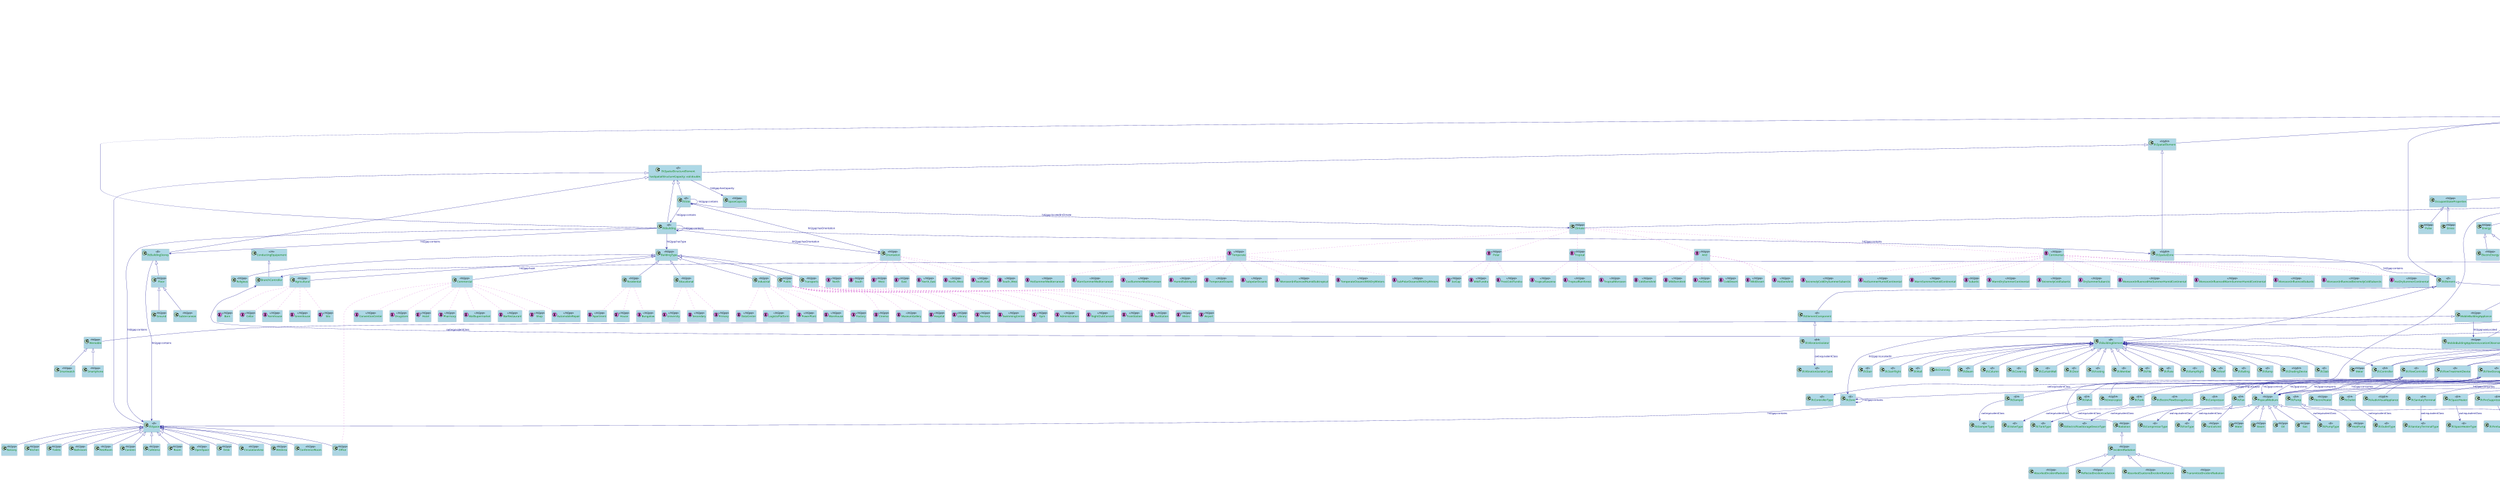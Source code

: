 @startuml

scale 0.1

skinparam class {
  ArrowColor DarkBlue
  ArrowFontColor DarkBlue
  BackgroundColor LightBlue
  BorderColor DarkGrey
}
skinparam dpi 300
skinparam stereotypeCBackgroundColor Wheat
skinparam classAttributeFontColor  Green

/'
 Definition of the classes referring the SSN-core part
'/
class System <<ssn>>
class Sensor <<ssn>>
class Observation <<ssn>>  {
  externalStorageID xsd:string
}

class MobileBuildingApplianceLocationObservation <<hit2gap>>
class MobileBuildingAppliance <<hit2gap>>
class FeatureOfInterest <<ssn>>
class Property <<ssn>>
class SensorOutput <<ssn>>
class ObservationValue <<ssn>>
class Instant <<time>>{
    time:inXSDDateTime [xsd:DateTime]
}
class DateTimeInterval <<time>>{
    time:inXSDDateTime [xsd:DateTime]
}
class Unit <<QUDT>>


/'
  Definition of the Geo-core part
'/
class _Feature <<geo>>
class _Geometry <<geo>>
class Point <<geo>>
class Polygon <<geo>>
class Hemisphere <<hit2gap>>
class Climate <<hit2gap>>
class Northerm <<(I,orchid),hit2gap>>
class Southern <<(I,orchid),hit2gap>>

class Tropical <<(I,orchid),hit2gap>>
class TropicalRainforest <<(I,orchid),hit2gap>>
class TropicalMonsoon <<(I,orchid),hit2gap>>
class TropicalSavanna <<(I,orchid),hit2gap>>

class Arid <<(I,orchid),hit2gap>>
class HotDesert <<(I,orchid),hit2gap>>
class ColdDesert <<(I,orchid),hit2gap>>
class MildDesert <<(I,orchid),hit2gap>>
class HotSemiArid <<(I,orchid),hit2gap>>
class ColdSemiArid <<(I,orchid),hit2gap>>
class MildSemiArid <<(I,orchid),hit2gap>>

class Temperate <<(I,orchid),hit2gap>>
class HumidSubtropical <<(I,orchid),hit2gap>>
class TemperateOceanic <<(I,orchid),hit2gap>>
class SubpolarOceanic <<(I,orchid),hit2gap>>
class MonsoonInfluencedHumidSubtropical <<(I,orchid),hit2gap>>
class TemperateOceanicWithDryWinters <<(I,orchid),hit2gap>>
class SubPolarOceanicWithDryWinters <<(I,orchid),hit2gap>>
class HotSummerMediterranean <<(I,orchid),hit2gap>>
class WarnSummerMediterranean <<(I,orchid),hit2gap>>
class CoolSummerMediterranean <<(I,orchid),hit2gap>>


class Continental <<(I,orchid),hit2gap>>
class HotSummerHumidContinental <<(I,orchid),hit2gap>>
class WarmSummerHumidContinental <<(I,orchid),hit2gap>>
class Subartic <<(I,orchid),hit2gap>>
class ExtremelyColdSubartic <<(I,orchid),hit2gap>>
class MonsoonInfluencedHotSummerHumidContinental <<(I,orchid),hit2gap>>
class MonsoonInfluencedWarmSummerHumidContinental <<(I,orchid),hit2gap>>
class MonsoonInfluencedSubartic <<(I,orchid),hit2gap>>
class MonsoonInfluencedExtremelyColdSubarctic <<(I,orchid),hit2gap>>
class HotDrySummerContinental <<(I,orchid),hit2gap>>  
class WarmDrySummerContinental <<(I,orchid),hit2gap>>  
class DrySummerSubarctic <<(I,orchid),hit2gap>>  
class ExtremelyColdDrySummerSubarctic <<(I,orchid),hit2gap>>  

class Polar <<(I,orchid),hit2gap>>
class MildTundra <<(I,orchid),hit2gap>>
class FrostColdTundra <<(I,orchid),hit2gap>>
class IceCap <<(I,orchid),hit2gap>>


/'
  Definition of the Feature of interest classes
'/
class BuildingAppliance <<hit2gap>>
class StaticBuildingAppliance <<hit2gap>>
class MobileBuildingAppliance <<hit2gap>>

class BuildingType <<hit2gap>>
class IfcBuilding <<ifc>>
class IfcElement <<ifc>>
class IfcSpatialElement <<h2gifc4>>

class IfcBuildingElement <<ifc>>
class IfcSpatialStructureElement <<ifc>>{
  hasSpatialStructureCapacity: xsd:double;
}

class IfcElementComponent <<ifc>>
class IfcDistributionControlElement <<ifc>>
class IfcDistributionFlowElement <<ifc>>
class IfcZone <<ifc>>
class IfcSpatialZone <<h2gifc4>>
class Orientation <<hit2gap>>

class North <<(I,orchid),hit2gap>>
class South <<(I,orchid),hit2gap>>
class West <<(I,orchid),hit2gap>>
class East <<(I,orchid),hit2gap>>
class North_East <<(I,orchid),hit2gap>>
class North_West <<(I,orchid),hit2gap>>
class South_East <<(I,orchid),hit2gap>>
class South_West <<(I,orchid),hit2gap>>


/'
  Building types class definition
'/
class Agricultural <<hit2gap>>
class Barn <<(I,orchid),hit2gap>>
class Cellar <<(I,orchid),hit2gap>>
class Farmhouse <<(I,orchid),hit2gap>>
class Greenhouse <<(I,orchid),hit2gap>>
class Silo <<(I,orchid),hit2gap>>

class Commercial <<hit2gap>>
class AutomobileRepair <<(I,orchid),hit2gap>>
class ConventionCenter <<(I,orchid),hit2gap>>
class Drugstore <<(I,orchid),hit2gap>>
class Hotel <<(I,orchid),hit2gap>>
class Pharmacy <<(I,orchid),hit2gap>>
class Office <<(I,orchid),hit2gap>>
class MallSupermarket <<(I,orchid),hit2gap>>
class BarRestaurant <<(I,orchid),hit2gap>>
class Shop <<(I,orchid),hit2gap>>

class Residential  <<hit2gap>>
class Apartment <<(I,orchid),hit2gap>>
class House <<(I,orchid),hit2gap>>
class Bungalow <<(I,orchid),hit2gap>>

class Educational <<hit2gap>>
class University <<(I,orchid),hit2gap>>
class Secondary <<(I,orchid),hit2gap>>
class Primary <<(I,orchid),hit2gap>>

class Industrial <<hit2gap>>
class Factory <<(I,orchid),hit2gap>>
class DataCenter <<(I,orchid),hit2gap>>
class LogisticPlatform <<(I,orchid),hit2gap>>
class PowerPlant <<(I,orchid),hit2gap>>
class Warehouse <<(I,orchid),hit2gap>>

class Religious <<hit2gap>>

class Public <<hit2gap>>
class Library <<(I,orchid),hit2gap>>
class Nursery <<(I,orchid),hit2gap>>
class SwimmingCenter <<(I,orchid),hit2gap>>
class Gym <<(I,orchid),hit2gap>>
class Administration <<(I,orchid),hit2gap>>
class NightClubConcert <<(I,orchid),hit2gap>>
class Cinema <<(I,orchid),hit2gap>>
class MuseumGallery <<(I,orchid),hit2gap>>
class Hospital <<(I,orchid),hit2gap>>

class Transports <<hit2gap>>
class Airport <<(I,orchid),hit2gap>>
class TrainStation <<(I,orchid),hit2gap>>
class BusStation <<(I,orchid),hit2gap>>
class Metro <<(I,orchid),hit2gap>>

/'
  Building Zones types definition
'/

class Room <<hit2gap>>
class Floor <<hit2gap>>
class OpenSpace <<hit2gap>>
class Desk <<hit2gap>>
class Subterranean <<hit2gap>>
class Ground <<hit2gap>>


/'
 Definition of Building Elements subclasses
'/

class IfcBeam <<ifc>>
class IfcColumn <<ifc>>
class IfcCovering <<ifc>>
class IfcCurtainWall <<ifc>>
class IfcDoor <<ifc>>
class IfcFooting <<ifc>>
class IfcMember <<ifc>>
class IfcPile <<ifc>>
class IfcPlate <<ifc>>
class IfcRailing <<ifc>>
class IfcRamp <<ifc>>
class IfcRampFlight <<ifc>>
class IfcRoof <<ifc>>
class IfcShadingDevice <<h2gifc4>>
class IfcSlab <<ifc>>
class IfcStair <<ifc>>
class IfcStairFlight <<ifc>>
class IfcWall <<ifc>>
class IfcWindow <<ifc>>
class IfcSpace <<ifc>>

/'
  Definition of the types of Sensors
'/

class IfcActuator <<ifc4>>
class IfcActuatorType <<ifc>>

class IfcAlarm <<ifc4>>
class IfcAlarmType <<ifc>>

class IfcController <<ifc4>>
class IfcControllerType <<ifc>>

class IfcFlowInstrument <<ifc4>>
class IfcFlowInstrumentType <<ifc>>

class IfcProtectiveDeviceTrippingUnit <<h2gifc4>>

class IfcSensor <<ifc4>>
class IfcSensorType <<ifc>>

class IfcUnitaryControlElement <<h2gifc4>>
class Meter <<hit2gap>>

/'
 Definition of Spaces  Types
'/

class Office <<hit2gap>>
class CirculationArea <<hit2gap>>
class WetArea <<hit2gap>>
class ConferenceRoom <<hit2gap>>
class Balcony <<hit2gap>>
class Kitchen <<hit2gap>>
class Toilets <<hit2gap>>
class Bathroom <<hit2gap>>
class RestRoom <<hit2gap>>
class Canteen <<hit2gap>>
class Cafeteria <<hit2gap>>

/'
 Definition of IfcWindows
'/

class WindowCoverings <<hit2gap>> 
class Curtains <<hit2gap>>
class Blinds <<hit2gap>>
class Shutters <<hit2gap>>
class Shades <<hit2gap>>

/'
  Definition of microgrid part
'/

class IfcSystem <<ifc>>
class Microgrid <<ontomg>>
class  Branch <<ontomg>>
class ESBranch <<ontomg>>
class DERBranch <<ontomg>>
class ELBranch <<ontomg>>
class InfraBranch <<ontomg>>

class BranchSwitch <<ontomg>>
class NonRenewableDERBranch <<ontomg>>
class RenewableDERBranch <<ontomg>>
class SolarPowerBranch <<ontomg>>
class WindPowerBranch <<ontomg>>
class Converter <<ontomg>>
class Inverter <<ontomg>>
class AcDcConverter <<ontomg>>
class WindTurbine <<ontomg>>
class SolarCell <<ontomg>>
class FuelCellBranch <<ontomg>>
class CHPPPowerBranch <<ontomg>>
class DieselGenerator <<ontomg>>
class MonophasicInverter <<ontomg>>
class TriphasicInverter <<ontomg>>

class ConductingEquipement <<cim>>
class RectifierInverter <<cim>>

class HydroPowerBranch <<hit2gap>>
class GeoThermalBranch <<hit2gap>>
class BiomassBranch <<hit2gap>>
class OilBranch <<hit2gap>>
class GasBranch <<hit2gap>>
class CoalBranch <<hit2gap>>
class NuclearBranch <<hit2gap>>

class IfcDistributionCircuit <<h2gifc4>>
class IfcDistributionSystem <<h2gifc4>>


/'
  Definition of DistributionFlow Element
'/

class ElectricElement <<hit2gap>>
class WereableElement <<hit2gap>>
class IfcDistributionChamberElement <<ifc>>
class IfcEnergyConversionDevice <<ifc>> {
  hasSetPoint xsd:boolean
}
class IfcFlowController <<ifc>>
class IfcFlowFitting <<ifc>>
class IfcFlowMovingDevice <<ifc>>
class IfcFlowTerminal <<ifc>>
class IfcFlowStorageDevice <<ifc>>
class IfcFlowTreatmentDevice <<ifc>>

/'
  Definition of the Energy Conversion Device
'/

class AirHandlingUnit <<hit2gap>>
class IfcBoiler <<ifc4>>
class IfcBoilerType <<ifc>>

class IfcChiller <<ifc4>>
class IfcChillerType <<ifc>>

class IfcCoil <<ifc4>>
class IfcCoilType <<ifc>>

class IfcBurner <<h2gifc4>>

class IfcEvaporativeCooler <<ifc4>>
class IfcEvaporativeCoolerType <<ifc>>

class IfcEngine <<h2gifc4>>
class WaterPlant <<hit2gap>>
class SteamPlant <<hit2gap>>

class IfcHeatExchanger <<ifc4>>
class IfcHeatExchangerType <<ifc>>

class IfcAirToAirHeatRecovery <<ifc4>>
class IfcAirToAirHeatRecoveryType <<ifc>>

class IfcHumidifier <<ifc4>>
class IfcHumidifierType <<ifc>>

class IfcEvaporator <<ifc4>>
class IfcEvaporatorType <<ifc>>

class ChilledBeams <<hit2gap>>

class IfcCoolingTower <<ifc4>>
class IfcCoolingTowerType <<ifc>>

class IfcCondenser <<ifc4>>
class IfcCondenserType <<ifc>>

class IfcTransformer <<ifc4>>
class IfcTransformerType <<ifc>>

class IfcElectricGenerator <<ifc4>>
class IfcElectricGeneratorType <<ifc>>

class IfcElectricMotor <<ifc4>>
class IfcElectricMotorType <<ifc>>

class IfcSolarDevice <<h2gifc4>>

class ElectricHeater <<hit2gap>>

class SOLARCOLLECTOR <<(I,orchid),h2gifc4>>
class SOLARPANEL <<(I,orchid),h2gifc4>>
class SOLARELECTRIC <<(I,orchid),hit2gap>>
class SOLARTHERMAL <<(I,orchid),hit2gap>>


/'
 Definition of the Element Component Devices
'/
class IfcVibrationIsolator <<ifc4>>
class IfcVibrationIsolatorType <<ifc>>

/'
 Definition of the Flow Terminal Devices
'/

class IfcSpaceHeater <<ifc4>>
class IfcSpaceHeaterType <<ifc>>

class IfcFireSuppressionTerminal <<ifc4>>
class IfcFireSuppressionTerminalType <<ifc>>

class IfcSanitaryTerminal <<ifc4>>
class IfcSanitaryTerminalType <<ifc>>

class IfcStackTerminal <<ifc4>>
class IfcStackTerminalType <<ifc>>

class IfcWasteTerminal <<ifc4>>
class IfcWasteTerminalType <<ifc>>

class IfcAudioVisualAppliance <<h2gifc4>>
class IfcCommunicationAppliance <<h2gifc4>>

class IfcElectricAppliance <<ifc4>>
class IfcElectricApplianceType <<ifc>>

class IfcLamp <<ifc4>>
class IfcLampType <<ifc>>

class IfcOutlet <<ifc4>>
class IfcOutletType <<ifc>>

class LampType <<hit2ga>>
class CentralLight  <<(I,orchid),hit2gap>>
class DeskLight  <<(I,orchid),hit2gap>>
class OutdoorlLight  <<(I,orchid),hit2gap>>

/'
 Definition of the Moving Devices
'/

class IfcCompressor <<ifc4>>
class IfcCompressorType <<ifc>>

class IfcFan <<ifc4>>
class IfcFanType <<ifc>>

class IfcPump <<ifc4>>
class IfcPumpType <<ifc>>

class FanCoilUnit <<hit2gap>>
class HeatPump <<hit2gap>>

/'
  Definition of the Flow Storage Device
'/

class IfcTank <<ifc4>>
class IfcTankType <<ifc>>

class IfcElectricFlowStorageDevice <<ifc4>>
class IfcElectricFlowStorageDeviceType <<ifc>>

/'
 Definition of the Flow Controller
'/
class IfcValve <<ifc4>>
class IfcValveType <<ifc>>

class IfcDamper <<ifc4>>
class IfcDamperType <<ifc>>

/'
 Definition of the Treatment Devices
'/
class IfcInterceptor <<h2gifc4>>

/'
 Definition of the Physical Medium
'/

class PhysicalMedium <<hit2gap>>
class Oil <<hit2gap>>
class Gas <<hit2gap>>
class Water <<hit2gap>>
class Air <<hit2gap>>
class Steam <<hit2gap>>
class Radiation <<hit2gap>>

/'
  Definition of building elements (systems)
'/

class Monitoring <<hit2gap>>
class Wereable <<hit2gap>>
class Smartwatch <<hit2gap>>
class Smartphone <<hit2gap>>

/'
  Definition of the Properties Medium
'/

class EconomicProperties <<hit2gap>>
class PhysicProperties <<hit2gap>>
class OccupantStateProperties <<hit2gap>>

class Stress <<hit2gap>>
class Pulse <<hit2gap>>

class Cost <<hit2gap>>
class Investment <<hit2gap>>

class Air <<hit2gap>>
class Area <<hit2gap>>
class Capacity <<hit2gap>>
class ProductionCapacity <<hit2gap>>
class Color <<hit2gap>>
class Conductivity <<hit2gap>>
class Density <<hit2gap>>
class Depth <<hit2gap>>
class EquivalentDepth <<hit2gap>>
class Energy <<hit2gap>>
class ElectricEnergy <<hit2gap>>
class HeatFluxEnergy <<hit2gap>>
class Evaporation <<hit2gap>>
class Condensation <<hit2gap>>
class Medium <<hit2gap>>
class Precipitation <<hit2gap>>
class Pressure <<hit2gap>>
class Radiation <<hit2gap>>
class IncidentRadiation <<hit2gap>>
class AbsorbedIncidentRadiation <<hit2gap>>
class ReflectedIncidentradiation <<hit2gap>>
class AbsorbedScatteredIncidentRadiation <<hit2gap>>
class TransmittedIncidentRadiation <<hit2gap>>
class Rainfall <<hit2gap>>
class Reflectivity <<hit2gap>>
class Shape <<hit2gap>>
class CrossSection <<hit2gap>>
class Height <<hit2gap>>
class Length <<hit2gap>>
class Slope <<hit2gap>>
class Weight <<hit2gap>>
class Width <<hit2gap>>
class Speed <<hit2gap>>
class Temperature  <<hit2gap>>
class Time <<hit2gap>>
class Transparency <<hit2gap>>
class Velocity <<hit2gap>>
class Visibility <<hit2gap>>
class Volume <<hit2gap>>
class Discharge <<hit2gap>>
class Flow <<hit2gap>>
class Inflow <<hit2gap>>
class Outflow <<hit2gap>>
class AirMedium <<hit2gap>>

class IfcDistributionElement <<ifc>>
class DistributionElementState <<hit2gap>>
class DiscreteState <<hit2gap>>
class ContinousState <<hit2gap>>

class IfcBuildingStorey <<ifc>>
class IfcSite <<ifc>>
class IfcSpace <<ifc>>

class SpaceCapacity <<hit2gap>>

/'
 Definition of the SSN model to model the sensor observation of the building
 facilities
'/

System <|-- Sensor
Observation <|-- MobileBuildingApplianceLocationObservation
MobileBuildingAppliance --> MobileBuildingApplianceLocationObservation: hit2gap:wasLocated

System --> System: ssn:hasSubSystem
IfcSensor --> Sensor: owl:equivalentClass
Sensor --> Observation: ssn:observedBy
Sensor --> Property: ssn:observes
Observation --> FeatureOfInterest: ssn:featureOfInterest
Observation --> Property: ssn:observedProperty
FeatureOfInterest --> Property: ssn:Property
Observation --> SensorOutput: ssn:ObservationResult
SensorOutput --> ObservationValue: ssn:hasValue
ObservationValue --> Unit: qudt:unit
Observation --> Instant: ssn:observationResultTime
Observation --> DateTimeInterval: ssn:observationResultTime


/'
  Definition of the geospatial part using GeoOWL ontology
'/

_Feature --> _Geometry: geo:where
_Geometry <|-- Point
_Geometry <|-- Polygon

_Feature <|-- FeatureOfInterest
_Feature <|-- System
_Feature --> Hemisphere: hit2gap:locatedInHemisphere

Hemisphere ..[#orchid] Northerm
Hemisphere ..[#orchid] Southern


Climate ..[#orchid] Tropical
Climate ..[#orchid] Arid
Climate ..[#orchid] Temperate
Climate ..[#orchid] Continental
Climate ..[#orchid] Polar

Tropical ..[#orchid] TropicalRainforest 
Tropical ..[#orchid] TropicalMonsoon 
Tropical ..[#orchid] TropicalSavanna 

Arid ..[#orchid] HotDesert 
Arid ..[#orchid] ColdDesert 
Arid ..[#orchid] MildDesert 
Arid ..[#orchid] HotSemiArid 
Arid ..[#orchid] ColdSemiArid 
Arid ..[#orchid] MildSemiArid 

Temperate ..[#orchid] HumidSubtropical
Temperate ..[#orchid] TemperateOceanic 
Temperate ..[#orchid] SubpolarOceanic 
Temperate ..[#orchid] MonsoonInfluencedHumidSubtropical
Temperate ..[#orchid] TemperateOceanicWithDryWinters 
Temperate ..[#orchid] SubPolarOceanicWithDryWinters 
Temperate ..[#orchid] HotSummerMediterranean 
Temperate ..[#orchid] WarnSummerMediterranean
Temperate ..[#orchid] CoolSummerMediterranean

Continental ..[#orchid] HotSummerHumidContinental 
Continental ..[#orchid] WarmSummerHumidContinental 
Continental ..[#orchid] Subartic 
Continental ..[#orchid] ExtremelyColdSubartic 
Continental ..[#orchid] MonsoonInfluencedHotSummerHumidContinental 
Continental ..[#orchid] MonsoonInfluencedWarmSummerHumidContinental 
Continental ..[#orchid] MonsoonInfluencedSubartic
Continental ..[#orchid] MonsoonInfluencedExtremelyColdSubarctic 
Continental ..[#orchid] HotDrySummerContinental 
Continental ..[#orchid] WarmDrySummerContinental 
Continental ..[#orchid] DrySummerSubarctic 
Continental ..[#orchid] ExtremelyColdDrySummerSubarctic  

Polar ..[#orchid] MildTundra 
Polar ..[#orchid] FrostColdTundra 
Polar ..[#orchid] IceCap

/'
  Definition of the types of FoIs
'/

FeatureOfInterest <|-- IfcBuilding
FeatureOfInterest <|-- BuildingAppliance
FeatureOfInterest <|-- IfcElement
FeatureOfInterest <|-- IfcSpatialElement

IfcSpatialStructureElement <|-- IfcBuilding
IfcSpatialElement <|-- IfcSpatialStructureElement



IfcSpatialStructureElement <|-- IfcBuildingStorey
IfcSpatialStructureElement <|-- IfcSite
IfcSpatialStructureElement <|-- IfcSpace


IfcSpatialElement <|-- IfcSpatialZone

IfcSpatialStructureElement --> SpaceCapacity: hit2gap:hasCapacity

IfcSite --> IfcSite: hit2gap:contains
IfcSite --> IfcBuilding: hit2gap:contains
IfcSite --> Climate: hit2gap:locatedInClimate
IfcBuilding --> IfcBuilding: hit2gap:contains
IfcBuildingStorey -->IfcSpace: hit2gap:contains
IfcZone -->IfcZone: hit2gap:contains
IfcZone -->IfcSpace: hit2gap:contains

IfcBuilding -->IfcSpatialZone: hit2gap:contains
IfcBuilding -->IfcSpace: hit2gap:contains
IfcBuilding --> IfcBuildingStorey: hit2gap:contains
IfcSpatialZone --> IfcElement: hit2gap:contains


IfcElement <|-- IfcDistributionElement
IfcElement <|-- IfcBuildingElement
IfcElement <|-- IfcElementComponent

IfcDistributionElement <|-- IfcDistributionControlElement
IfcDistributionElement <|-- IfcDistributionFlowElement

IfcDistributionElement --> DistributionElementState: hit2gap:hasState
DistributionElementState <|-- ContinousState
DistributionElementState <|-- DiscreteState

IfcDistributionElement --> IfcBuildingElement: hit2gap:contains

BuildingType <|-- Agricultural
Agricultural ..[#orchid] Barn
Agricultural ..[#orchid] Cellar 
Agricultural ..[#orchid] Farmhouse 
Agricultural ..[#orchid] Greenhouse 
Agricultural ..[#orchid] Silo

BuildingType <|-- Commercial
Commercial ..[#orchid] AutomobileRepair 
Commercial ..[#orchid] ConventionCenter 
Commercial ..[#orchid] Drugstore 
Commercial ..[#orchid] Hotel 
Commercial ..[#orchid] Pharmacy 
Commercial ..[#orchid] Office 
Commercial ..[#orchid] MallSupermarket 
Commercial ..[#orchid] BarRestaurant 
Commercial ..[#orchid] Shop 

BuildingType <|-- Residential
Residential ..[#orchid] Apartment 
Residential ..[#orchid] House 
Residential ..[#orchid] Bungalow 

BuildingType <|-- Educational
Educational ..[#orchid] University 
Educational ..[#orchid] Secondary 
Educational ..[#orchid] Primary 

BuildingType <|-- Industrial
Industrial ..[#orchid] Factory 
Industrial ..[#orchid] DataCenter 
Industrial ..[#orchid] LogisticPlatform 
Industrial ..[#orchid] PowerPlant 
Industrial ..[#orchid] Warehouse 

BuildingType <|-- Religious

BuildingType <|-- Public
Public ..[#orchid] Library 
Public ..[#orchid] Nursery 
Public ..[#orchid] SwimmingCenter 
Public ..[#orchid] Gym 
Public ..[#orchid] Administration
Public ..[#orchid] NightClubConcert 
Public ..[#orchid] Cinema 
Public ..[#orchid] MuseumGallery 
Public ..[#orchid] Hospital 

BuildingType <|-- Transports
Transports ..[#orchid] Airport 
Transports ..[#orchid] TrainStation 
Transports ..[#orchid] BusStation 
Transports ..[#orchid] Metro 

IfcBuilding --> BuildingType: hit2gap:hasType

BuildingAppliance <|-- StaticBuildingAppliance 
BuildingAppliance <|-- MobileBuildingAppliance

StaticBuildingAppliance <|-- IfcFlowTerminal
StaticBuildingAppliance <|-- Monitoring
MobileBuildingAppliance <|-- Wereable
BuildingAppliance --> BuildingAppliance: hit2gap:contains
Monitoring --> BuildingAppliance: hit2gap:MeasureInputOutput
StaticBuildingAppliance --> IfcZone: hit2gap:isLocatedIn
IfcEnergyConversionDevice --> IfcZone: hit2gap:InputOutput
StaticBuildingAppliance <|-- IfcFlowStorageDevice
StaticBuildingAppliance <|-- IfcFlowMovingDevice
StaticBuildingAppliance <|-- IfcFlowController
StaticBuildingAppliance <|-- IfcFlowTreatmentDevice
StaticBuildingAppliance <|-- IfcEnergyConversionDevice

Wereable <|-- Smartwatch
Wereable <|-- Smartphone

Monitoring <|-- IfcSensor
Monitoring <|-- IfcActuator
Monitoring <|-- IfcAlarm
Monitoring <|-- IfcController
Monitoring <|-- Meter

IfcBuildingElement <|-- IfcBeam
IfcBuildingElement <|-- IfcChimmey
IfcBuildingElement <|-- IfcColumn
IfcBuildingElement <|-- IfcCovering
IfcBuildingElement <|-- IfcCurtainWall
IfcBuildingElement <|-- IfcDoor
IfcBuildingElement <|-- IfcFooting
IfcBuildingElement <|-- IfcMember
IfcBuildingElement <|-- IfcPile
IfcBuildingElement <|-- IfcPlate
IfcBuildingElement <|-- IfcRailing
IfcBuildingElement <|-- IfcRamp
IfcBuildingElement <|-- IfcRampFlight
IfcBuildingElement <|-- IfcRoof
IfcBuildingElement <|-- IfcShadingDevice
IfcBuildingElement <|-- IfcSlab
IfcBuildingElement <|-- IfcStair
IfcBuildingElement <|-- IfcStairFlight
IfcBuildingElement <|-- IfcWall
IfcBuildingElement <|-- IfcWindow


IfcSpace <|-- Office
IfcSpace <|-- CirculationArea
IfcSpace <|-- WetArea
IfcSpace <|-- ConferenceRoom
IfcSpace <|-- Balcony
IfcSpace <|-- Kitchen
IfcSpace <|-- Toilets
IfcSpace <|-- Bathroom
IfcSpace <|-- RestRoom
IfcSpace <|-- Canteen
IfcSpace <|-- Cafeteria
IfcSpace <|-- Room
IfcSpace <|-- Desk
IfcSpace <|-- OpenSpace

IfcBuildingStorey <|-- Floor
Floor <|-- Subterranean
Floor <|-- Ground

IfcWindow --> WindowCoverings: hit2gap:hasCoverings
WindowCoverings <|-- Curtains
WindowCoverings <|-- Blinds
WindowCoverings <|-- Shutters
WindowCoverings <|-- Shades

IfcActuator --> IfcWindow: hit2gap:OpenClose
IfcActuator --> IfcWindowCoverings: hit2gap:OpenClose

IfcDistributionElement <|-- IfcDistributionControlElement
IfcDistributionControlElement <|-- IfcActuator
IfcDistributionControlElement <|-- IfcAlarm
IfcDistributionControlElement <|-- IfcController
IfcDistributionControlElement <|-- IfcFlowInstrument
IfcDistributionControlElement <|-- IfcProtectiveDeviceTrippingUnit
IfcDistributionControlElement <|-- IfcSensor
IfcDistributionControlElement <|-- IfcUnitaryControlElement

IfcSite --> Orientation: hit2gap:hasOrientation
IfcBuilding --> Orientation: hit2gap:hasOrientation

Orientation..[#orchid] North
Orientation..[#orchid] South
Orientation..[#orchid] West
Orientation..[#orchid] East
Orientation..[#orchid] North_East
Orientation..[#orchid] North_West
Orientation..[#orchid] South_East
Orientation..[#orchid] South_West

/'
    Incorporation of micro-grid description to the building
'/

Microgrid --> Property: hit2gap:hasProperty
FeatureOfInterest <|-- Microgrid

Microgrid --> Branch: ontomg:hasBranch
Branch --> Branch: ontomg:isComposedOf
Branch <|-- ESBranch
Branch <|-- DERBranch
Branch <|-- ELBranch
Branch <|-- InfraBranch

Branch --> BranchController: hit2gap:hasA

IfcDistributionSystem<|-- IfcDistributionCircuit
BranchController <--> IfcController: owl:equivalentClass
ConductingEquipement <|-- BranchController
InfraBranch <--> IfcDistributionCircuit: owl:equivalentClass
DERBranch <--> IfcDistributionSystem: owl:equivalentClass
ESBranch <--> IfcDistributionElement: owl:equivalentClass
ELBranch <--> IfcDistributionElement: owl:equivalentClass

IfcSystem <|-- IfcDistributionElement

DERBranch --> BranchSwitch: ontomg:hasA
DERBranch<|-- RenewableDERBranch
DERBranch<|-- NonRenewableDERBranch

RenewableDERBranch <|-- SolarPowerBranch
RenewableDERBranch <|-- WindPowerBranch
RenewableDERBranch <|-- HydroPowerBranch
RenewableDERBranch <|-- GeoThermalBranch
RenewableDERBranch <|-- BiomassBranch

SolarPowerBranch--> SolarCell: ontomg:hasA
WindPowerBranch --> WindTurbine: ontomg:hasA

RegulatingCongEq <|-- WindTurbine
RegulatingCongEq <|-- SolarCell

SolarPowerBranch --> Converter: ontomg:hasA
WindPowerBranch --> Converter: ontomg:hasA

RectifierInverter <|-- Converter
Converter <|-- Inverter
Converter <|-- AcDcConverter

Inverter <|-- MonophasicInverter
Inverter <|-- TriphasicInverter


NonRenewableDERBranch <|-- OilBranch
NonRenewableDERBranch <|-- GasBranch
NonRenewableDERBranch <|-- CoalBranch
NonRenewableDERBranch <|-- NuclearBranch
OilBranch <|-- FuelCellBranch
NonRenewableDERBranch <|-- CHPPPowerBranch

FuelCellBranch --> Converter: ontomg:hasA
FuelCellBranch --> DieselGenerator: ontomg:hasA

/'
 Definiton of Mechanical Building Elements
'/

IfcDistributionFlowElement <|-- ElectricElement
IfcDistributionFlowElement <|-- MonitoringElement
IfcDistributionFlowElement <|-- WereableElement
IfcDistributionFlowElement <|-- IfcDistributionChamberElement
IfcDistributionFlowElement <|-- IfcEnergyConversionDevice
IfcDistributionFlowElement <|-- IfcFlowController
IfcDistributionFlowElement <|-- IfcFlowFitting
IfcDistributionFlowElement <|-- IfcFlowMovingDevice
IfcDistributionFlowElement <|-- IfcFlowTerminal
IfcDistributionFlowElement <|-- IfcFlowStorageDevice
IfcDistributionFlowElement <|-- IfcFlowTreatmentDevice

IfcEnergyConversionDevice <|-- AirHandlingUnit
IfcEnergyConversionDevice <|-- IfcBoiler
IfcEnergyConversionDevice <|-- IfcChiller
IfcEnergyConversionDevice <|-- IfcCoil
IfcEnergyConversionDevice <|-- IfcBurner
IfcEnergyConversionDevice <|-- IfcCoil
IfcEnergyConversionDevice <|-- IfcEvaporativeCooler
IfcEnergyConversionDevice <|-- IfcEngine
IfcEnergyConversionDevice <|-- WaterPlant
IfcEnergyConversionDevice <|-- SteamPlant
IfcEnergyConversionDevice <|-- IfcHeatExchanger
IfcEnergyConversionDevice <|-- IfcAirToAirHeatRecovery
IfcEnergyConversionDevice <|-- IfcHumidifier
IfcEnergyConversionDevice <|-- IfcEvaporator
IfcEnergyConversionDevice <|-- ChilledBeams
IfcEnergyConversionDevice <|-- IfcCoolingTower
IfcEnergyConversionDevice <|-- IfcCondenser
IfcEnergyConversionDevice <|-- IfcTransformer
IfcEnergyConversionDevice <|-- IfcElectricGenerator
IfcEnergyConversionDevice <|-- IfcElectricMotor
IfcEnergyConversionDevice <|-- IfcSolarDevice

IfcSolarDevice ..[#orchid] SOLARCOLLECTOR
IfcSolarDevice ..[#orchid] SOLARPANEL
IfcSolarDevice ..[#orchid] SOLARELECTRIC
IfcSolarDevice ..[#orchid] SOLARTHERMAL

IfcElementComponent <|-- IfcVibrationIsolator

IfcFlowTerminal <|-- IfcSpaceHeater
IfcFlowTerminal <|-- IfcFireSuppressionTerminal
IfcFlowTerminal <|-- IfcSanitaryTerminal
IfcFlowTerminal <|-- IfcStackTerminal
IfcFlowTerminal <|-- IfcWasteTerminal
IfcFlowTerminal <|-- IfcAudioVisualAppliance
IfcFlowTerminal <|-- IfcCommunicationAppliance
IfcFlowTerminal <|-- IfcElectricAppliance
IfcFlowTerminal <|-- IfcLamp
IfcFlowTerminal <|-- IfcOutlet
IfcFlowTerminal <|-- ElectricHeater

IfcLamp --> LampType: hit2gap:hasLampType
LampType ..[#orchid] CentralLight 
LampType ..[#orchid] DeskLight 
LampType ..[#orchid] OutdoorlLight 

IfcFlowMovingDevice <|-- IfcCompressor
IfcFlowMovingDevice <|-- IfcFan
IfcFan <|-- FanCoilUnit
IfcFlowMovingDevice <|-- IfcPump
IfcPump <|-- HeatPump

IfcFlowStorageDevice <|-- IfcTank
IfcFlowStorageDevice <|-- IfcElectricFlowStorageDevice

IfcFlowController <|-- IfcValve
IfcFlowController <|-- IfcDamper

IfcFlowTreatmentDevice <|-- IfcInterceptor


/'
  Definition of the properties hierarchy
'/

Property <|-- EconomicProperties
Property <|-- PhysicProperties
Property <|-- OccupantStateProperties

EconomicProperties <|-- Cost
EconomicProperties <|-- Investment

PhysicProperties <|-- Air
PhysicProperties <|-- Area
PhysicProperties <|-- Capacity
Capacity<|-- ProductionCapacity
PhysicProperties <|-- Color
PhysicProperties <|-- Conductivity
PhysicProperties <|-- Density
PhysicProperties <|-- Depth
PhysicProperties <|--EquivalentDepth
PhysicProperties <|-- Energy
Energy<|-- ElectricEnergy
Energy<|-- HeatFluxEnergy
PhysicProperties <|-- Evaporation
PhysicProperties <|-- Condensation
PhysicProperties <|-- Medium
PhysicProperties <|-- Precipitation
PhysicProperties <|-- Pressure
PhysicProperties <|-- Radiation
Radiation<|-- IncidentRadiation
IncidentRadiation<|-- AbsorbedIncidentRadiation
IncidentRadiation<|-- ReflectedIncidentradiation
IncidentRadiation<|-- AbsorbedScatteredIncidentRadiation
IncidentRadiation<|-- TransmittedIncidentRadiation
PhysicProperties <|-- Rainfall
PhysicProperties <|-- Reflectivity
PhysicProperties <|-- Shape
Shape<|-- CrossSection
Shape<|-- Height
Shape<|-- Length
Shape<|-- Slope
Shape<|-- Weight
Shape<|-- Width
PhysicProperties <|-- Speed
PhysicProperties <|-- Temperature
PhysicProperties <|-- Time
PhysicProperties <|-- Transparency
PhysicProperties <|-- Velocity
PhysicProperties <|-- Visibility
PhysicProperties <|-- Volume
Volume<|-- Discharge
Volume<|-- Flow
Flow<|-- Inflow
Flow<|-- Outflow
Medium<|-- AirMedium
PhysicProperties <|-- Climate

PhysicalMedium <|-- Oil
PhysicalMedium <|-- Gas
PhysicalMedium <|-- Water
PhysicalMedium <|-- Air
PhysicalMedium <|-- Steam
PhysicalMedium <|-- Radiation

IfcFlowMovingDevice --> PhysicalMedium: hit2gap:transports
IfcEnergyConversionDevice --> PhysicalMedium: hit2gap:consumes
IfcEnergyConversionDevice --> PhysicalMedium: hit2gap:produces
IfcFlowStorageDevice --> PhysicalMedium: hit2gap:stores
IfcFlowController --> PhysicalMedium: hit2gap:controls
IfcFlowTerminal --> PhysicalMedium: hit2gap:consumes


OccupantStateProperties <|-- Stress 
OccupantStateProperties <|-- Pulse

IfcActuator --> IfcActuatorType: owl:equivalentClass
IfcAlarm --> IfcAlarmType: owl:equivalentClass
IfcController --> IfcControllerType: owl:equivalentClass
IfcSensor --> IfcSensorType: owl:equivalentClass
IfcFlowInstrument  --> IfcFlowInstrumentType: owl:equivalentClass
IfcBoiler --> IfcBoilerType: owl:equivalentClass
IfcChiller --> IfcChillerType: owl:equivalentClass
IfcCoil  --> IfcCoilType: owl:equivalentClass
IfcEvaporativeCooler --> IfcEvaporativeCoolerType: owl:equivalentClass
IfcHeatExchanger --> IfcHeatExchangerType: owl:equivalentClass
IfcAirToAirHeatRecovery --> IfcAirToAirHeatRecoveryType: owl:equivalentClass
IfcHumidifier --> IfcHumidifierType: owl:equivalentClass
IfcEvaporator --> IfcEvaporatorType: owl:equivalentClass
IfcCoolingTower --> IfcCoolingTowerType: owl:equivalentClass
IfcCondenser --> IfcCondenserType: owl:equivalentClass
IfcTransformer --> IfcTransformerType: owl:equivalentClass
IfcElectricGenerator --> IfcElectricGeneratorType: owl:equivalentClass
IfcElectricMotor --> IfcElectricMotorType: owl:equivalentClass
IfcVibrationIsolator --> IfcVibrationIsolatorType: owl:equivalentClass
IfcSpaceHeater --> IfcSpaceHeaterType: owl:equivalentClass
IfcFireSuppressionTerminal --> IfcFireSuppressionTerminalType: owl:equivalentClass
IfcSanitaryTerminal --> IfcSanitaryTerminalType: owl:equivalentClass
IfcStackTerminal --> IfcStackTerminalType: owl:equivalentClass
IfcWasteTerminal --> IfcWasteTerminalType: owl:equivalentClass
IfcElectricAppliance --> IfcElectricApplianceType: owl:equivalentClass
IfcLamp  --> IfcLampType: owl:equivalentClass
IfcOutlet --> IfcOutletType: owl:equivalentClass
IfcCompressor --> IfcCompressorType: owl:equivalentClass
IfcFan --> IfcFanType: owl:equivalentClass
IfcPump --> IfcPumpType: owl:equivalentClass
IfcTank --> IfcTankType: owl:equivalentClass
IfcElectricFlowStorageDevice --> IfcElectricFlowStorageDeviceType: owl:equivalentClass
IfcValve --> IfcValveType: owl:equivalentClass
IfcDamper --> IfcDamperType: owl:equivalentClass

@enduml
